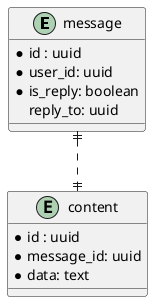 @startuml messages_db
entity message {
* id : uuid
* user_id: uuid
* is_reply: boolean
reply_to: uuid
}

entity content {
* id : uuid
* message_id: uuid
* data: text
}

message ||..|| content

@endtuml